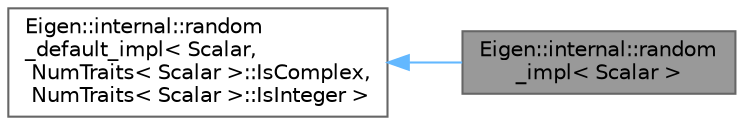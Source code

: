 digraph "Eigen::internal::random_impl&lt; Scalar &gt;"
{
 // LATEX_PDF_SIZE
  bgcolor="transparent";
  edge [fontname=Helvetica,fontsize=10,labelfontname=Helvetica,labelfontsize=10];
  node [fontname=Helvetica,fontsize=10,shape=box,height=0.2,width=0.4];
  rankdir="LR";
  Node1 [id="Node000001",label="Eigen::internal::random\l_impl\< Scalar \>",height=0.2,width=0.4,color="gray40", fillcolor="grey60", style="filled", fontcolor="black",tooltip=" "];
  Node2 -> Node1 [id="edge1_Node000001_Node000002",dir="back",color="steelblue1",style="solid",tooltip=" "];
  Node2 [id="Node000002",label="Eigen::internal::random\l_default_impl\< Scalar,\l NumTraits\< Scalar \>::IsComplex,\l NumTraits\< Scalar \>::IsInteger \>",height=0.2,width=0.4,color="gray40", fillcolor="white", style="filled",URL="$struct_eigen_1_1internal_1_1random__default__impl.html",tooltip=" "];
}
